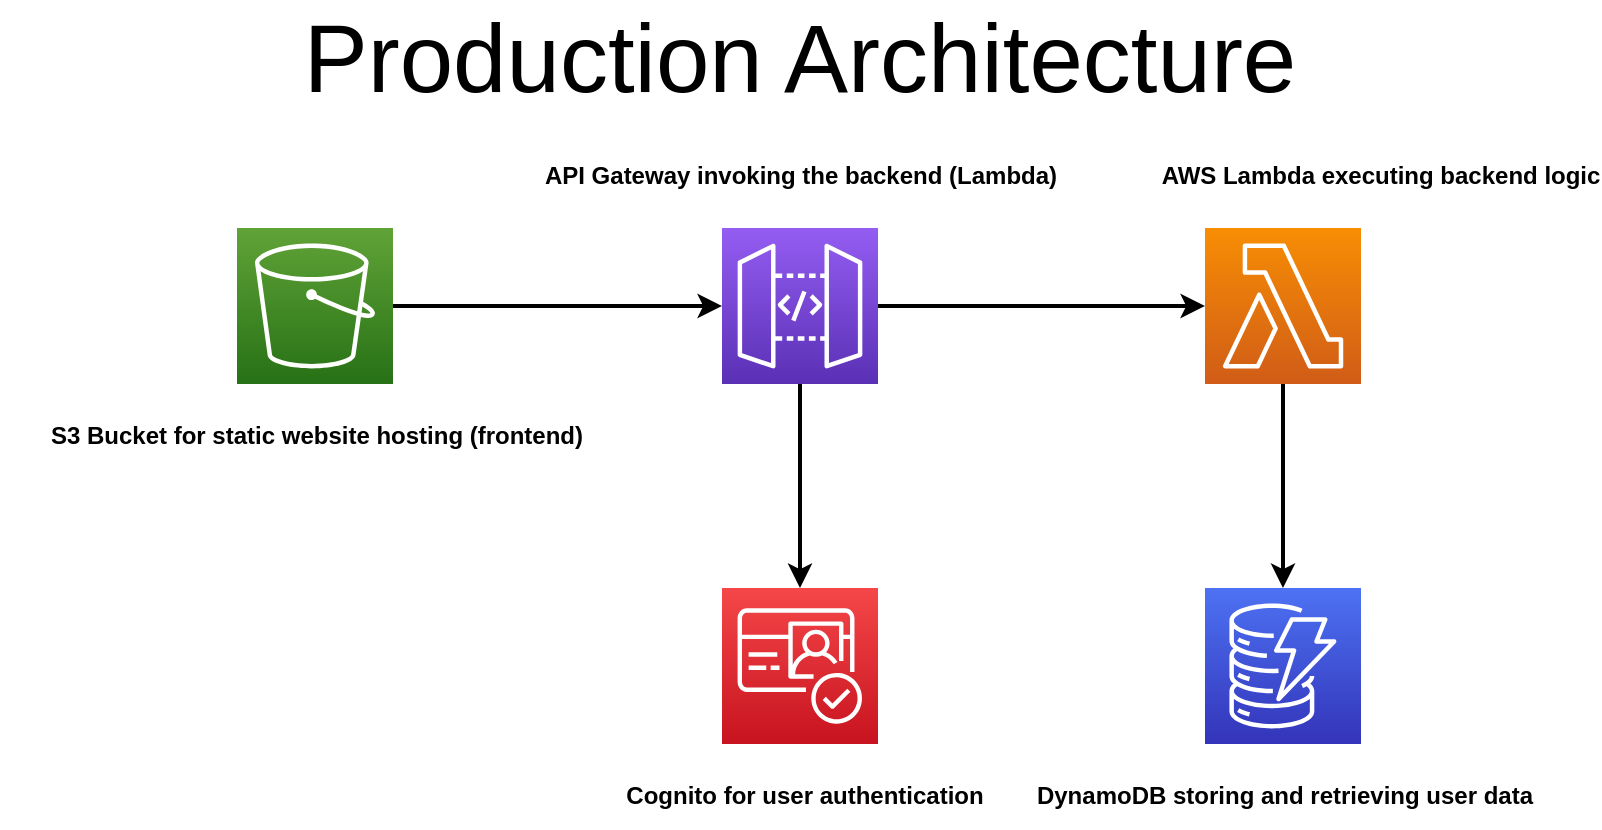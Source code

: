 <mxfile>
    <diagram id="ProductionSetup" name="Production Setup">
        <mxGraphModel dx="902" dy="442" grid="1" gridSize="10" guides="1" tooltips="1" connect="1" arrows="1" fold="1" page="1" pageScale="1" pageWidth="850" pageHeight="1100" background="#ffffff" math="0" shadow="0">
            <root>
                <mxCell id="0"/>
                <mxCell id="1" parent="0"/>
                <mxCell id="title" value="Production Architecture" style="text;html=1;align=center;verticalAlign=middle;whiteSpace=wrap;rounded=0;fontSize=48;fontColor=#000000;" parent="1" vertex="1">
                    <mxGeometry x="400" y="20" width="800" height="50" as="geometry"/>
                </mxCell>
                <mxCell id="arrow_s3_to_apigateway" style="edgeStyle=orthogonalEdgeStyle;rounded=0;orthogonalLoop=1;html=1;strokeColor=#000000;strokeWidth=2;" edge="1" parent="1" source="s3_bucket" target="api_gateway">
                    <mxGeometry relative="1" as="geometry"/>
                </mxCell>
                <mxCell id="arrow_apigateway_to_lambda" style="edgeStyle=orthogonalEdgeStyle;rounded=0;orthogonalLoop=1;html=1;strokeColor=#000000;strokeWidth=2;" edge="1" parent="1" source="api_gateway" target="lambda_function">
                    <mxGeometry relative="1" as="geometry"/>
                </mxCell>
                <mxCell id="arrow_lambda_to_dynamodb" style="edgeStyle=orthogonalEdgeStyle;rounded=0;orthogonalLoop=1;html=1;strokeColor=#000000;strokeWidth=2;" edge="1" parent="1" source="lambda_function" target="dynamodb">
                    <mxGeometry relative="1" as="geometry"/>
                </mxCell>
                <mxCell id="arrow_apigateway_to_cognito" style="edgeStyle=orthogonalEdgeStyle;rounded=0;orthogonalLoop=1;html=1;strokeColor=#000000;strokeWidth=2;" edge="1" parent="1" source="api_gateway" target="cognito">
                    <mxGeometry relative="1" as="geometry"/>
                </mxCell>
                <mxCell id="2" value="" style="group" vertex="1" connectable="0" parent="1">
                    <mxGeometry x="675" y="90" width="250" height="118" as="geometry"/>
                </mxCell>
                <mxCell id="api_gateway" value="" style="sketch=0;points=[[0,0,0],[0.25,0,0],[0.5,0,0],[0.75,0,0],[1,0,0],[0,1,0],[0.25,1,0],[0.5,1,0],[0.75,1,0],[1,1,0],[0,0.25,0],[0,0.5,0],[0,0.75,0],[1,0.25,0],[1,0.5,0],[1,0.75,0]];outlineConnect=0;fontColor=#232F3E;gradientColor=#945DF2;gradientDirection=north;fillColor=#5A30B5;strokeColor=#ffffff;dashed=0;verticalLabelPosition=bottom;verticalAlign=top;align=center;html=1;fontSize=12;fontStyle=0;aspect=fixed;shape=mxgraph.aws4.resourceIcon;resIcon=mxgraph.aws4.api_gateway;" vertex="1" parent="2">
                    <mxGeometry x="86" y="40" width="78" height="78" as="geometry"/>
                </mxCell>
                <mxCell id="label_api_gateway" value="API Gateway invoking the backend (Lambda)" style="text;html=1;align=center;fontSize=12;fontColor=#000000;fontStyle=1" vertex="1" parent="2">
                    <mxGeometry width="250" height="30" as="geometry"/>
                </mxCell>
                <mxCell id="4" value="" style="group" vertex="1" connectable="0" parent="1">
                    <mxGeometry x="457.5" y="130" width="200" height="120" as="geometry"/>
                </mxCell>
                <mxCell id="s3_bucket" value="" style="sketch=0;points=[[0,0,0],[0.25,0,0],[0.5,0,0],[0.75,0,0],[1,0,0],[0,1,0],[0.25,1,0],[0.5,1,0],[0.75,1,0],[1,1,0],[0,0.25,0],[0,0.5,0],[0,0.75,0],[1,0.25,0],[1,0.5,0],[1,0.75,0]];outlineConnect=0;fontColor=#232F3E;gradientColor=#60A337;gradientDirection=north;fillColor=#277116;strokeColor=#ffffff;dashed=0;verticalLabelPosition=bottom;verticalAlign=top;align=center;html=1;fontSize=12;fontStyle=0;aspect=fixed;shape=mxgraph.aws4.resourceIcon;resIcon=mxgraph.aws4.s3;" vertex="1" parent="4">
                    <mxGeometry x="61" width="78" height="78" as="geometry"/>
                </mxCell>
                <mxCell id="label_s3_bucket" value="S3 Bucket for static website hosting (frontend)" style="text;html=1;align=center;fontSize=12;fontColor=#000000;fontStyle=1" vertex="1" parent="4">
                    <mxGeometry y="90" width="200" height="30" as="geometry"/>
                </mxCell>
                <mxCell id="5" value="" style="group" vertex="1" connectable="0" parent="1">
                    <mxGeometry x="701.5" y="310" width="200" height="120" as="geometry"/>
                </mxCell>
                <mxCell id="cognito" value="" style="sketch=0;points=[[0,0,0],[0.25,0,0],[0.5,0,0],[0.75,0,0],[1,0,0],[0,1,0],[0.25,1,0],[0.5,1,0],[0.75,1,0],[1,1,0],[0,0.25,0],[0,0.5,0],[0,0.75,0],[1,0.25,0],[1,0.5,0],[1,0.75,0]];outlineConnect=0;fontColor=#232F3E;gradientColor=#F54749;gradientDirection=north;fillColor=#C7131F;strokeColor=#ffffff;dashed=0;verticalLabelPosition=bottom;verticalAlign=top;align=center;html=1;fontSize=12;fontStyle=1;aspect=fixed;shape=mxgraph.aws4.resourceIcon;resIcon=mxgraph.aws4.cognito;" vertex="1" parent="5">
                    <mxGeometry x="59.5" width="78" height="78" as="geometry"/>
                </mxCell>
                <mxCell id="label_cognito" value="Cognito for user authentication" style="text;html=1;align=center;fontSize=12;fontColor=#000000;fontStyle=1" vertex="1" parent="5">
                    <mxGeometry y="90" width="200" height="30" as="geometry"/>
                </mxCell>
                <mxCell id="6" value="" style="group" vertex="1" connectable="0" parent="1">
                    <mxGeometry x="916.5" y="310" width="250" height="120" as="geometry"/>
                </mxCell>
                <mxCell id="dynamodb" value="" style="sketch=0;points=[[0,0,0],[0.25,0,0],[0.5,0,0],[0.75,0,0],[1,0,0],[0,1,0],[0.25,1,0],[0.5,1,0],[0.75,1,0],[1,1,0],[0,0.25,0],[0,0.5,0],[0,0.75,0],[1,0.25,0],[1,0.5,0],[1,0.75,0]];outlineConnect=0;fontColor=#232F3E;gradientColor=#4D72F3;gradientDirection=north;fillColor=#3334B9;strokeColor=#ffffff;dashed=0;verticalLabelPosition=bottom;verticalAlign=top;align=center;html=1;fontSize=12;fontStyle=0;aspect=fixed;shape=mxgraph.aws4.resourceIcon;resIcon=mxgraph.aws4.dynamodb;" vertex="1" parent="6">
                    <mxGeometry x="86" width="78" height="78" as="geometry"/>
                </mxCell>
                <mxCell id="label_dynamodb" value="DynamoDB storing and retrieving user data" style="text;html=1;align=center;fontSize=12;fontColor=#000000;fontStyle=1" vertex="1" parent="6">
                    <mxGeometry y="90" width="250" height="30" as="geometry"/>
                </mxCell>
                <mxCell id="10" value="" style="group" vertex="1" connectable="0" parent="1">
                    <mxGeometry x="990" y="90" width="200" height="118" as="geometry"/>
                </mxCell>
                <mxCell id="lambda_function" value="" style="sketch=0;points=[[0,0,0],[0.25,0,0],[0.5,0,0],[0.75,0,0],[1,0,0],[0,1,0],[0.25,1,0],[0.5,1,0],[0.75,1,0],[1,1,0],[0,0.25,0],[0,0.5,0],[0,0.75,0],[1,0.25,0],[1,0.5,0],[1,0.75,0]];outlineConnect=0;fontColor=#232F3E;gradientColor=#F78E04;gradientDirection=north;fillColor=#D05C17;strokeColor=#ffffff;dashed=0;verticalLabelPosition=bottom;verticalAlign=top;align=center;html=1;fontSize=12;fontStyle=0;aspect=fixed;shape=mxgraph.aws4.resourceIcon;resIcon=mxgraph.aws4.lambda;" vertex="1" parent="10">
                    <mxGeometry x="12.5" y="40" width="78" height="78" as="geometry"/>
                </mxCell>
                <mxCell id="label_lambda_function" value="AWS Lambda executing backend logic" style="text;html=1;align=center;fontSize=12;fontColor=#000000;fontStyle=1" vertex="1" parent="10">
                    <mxGeometry width="200" height="30" as="geometry"/>
                </mxCell>
            </root>
        </mxGraphModel>
    </diagram>
</mxfile>
